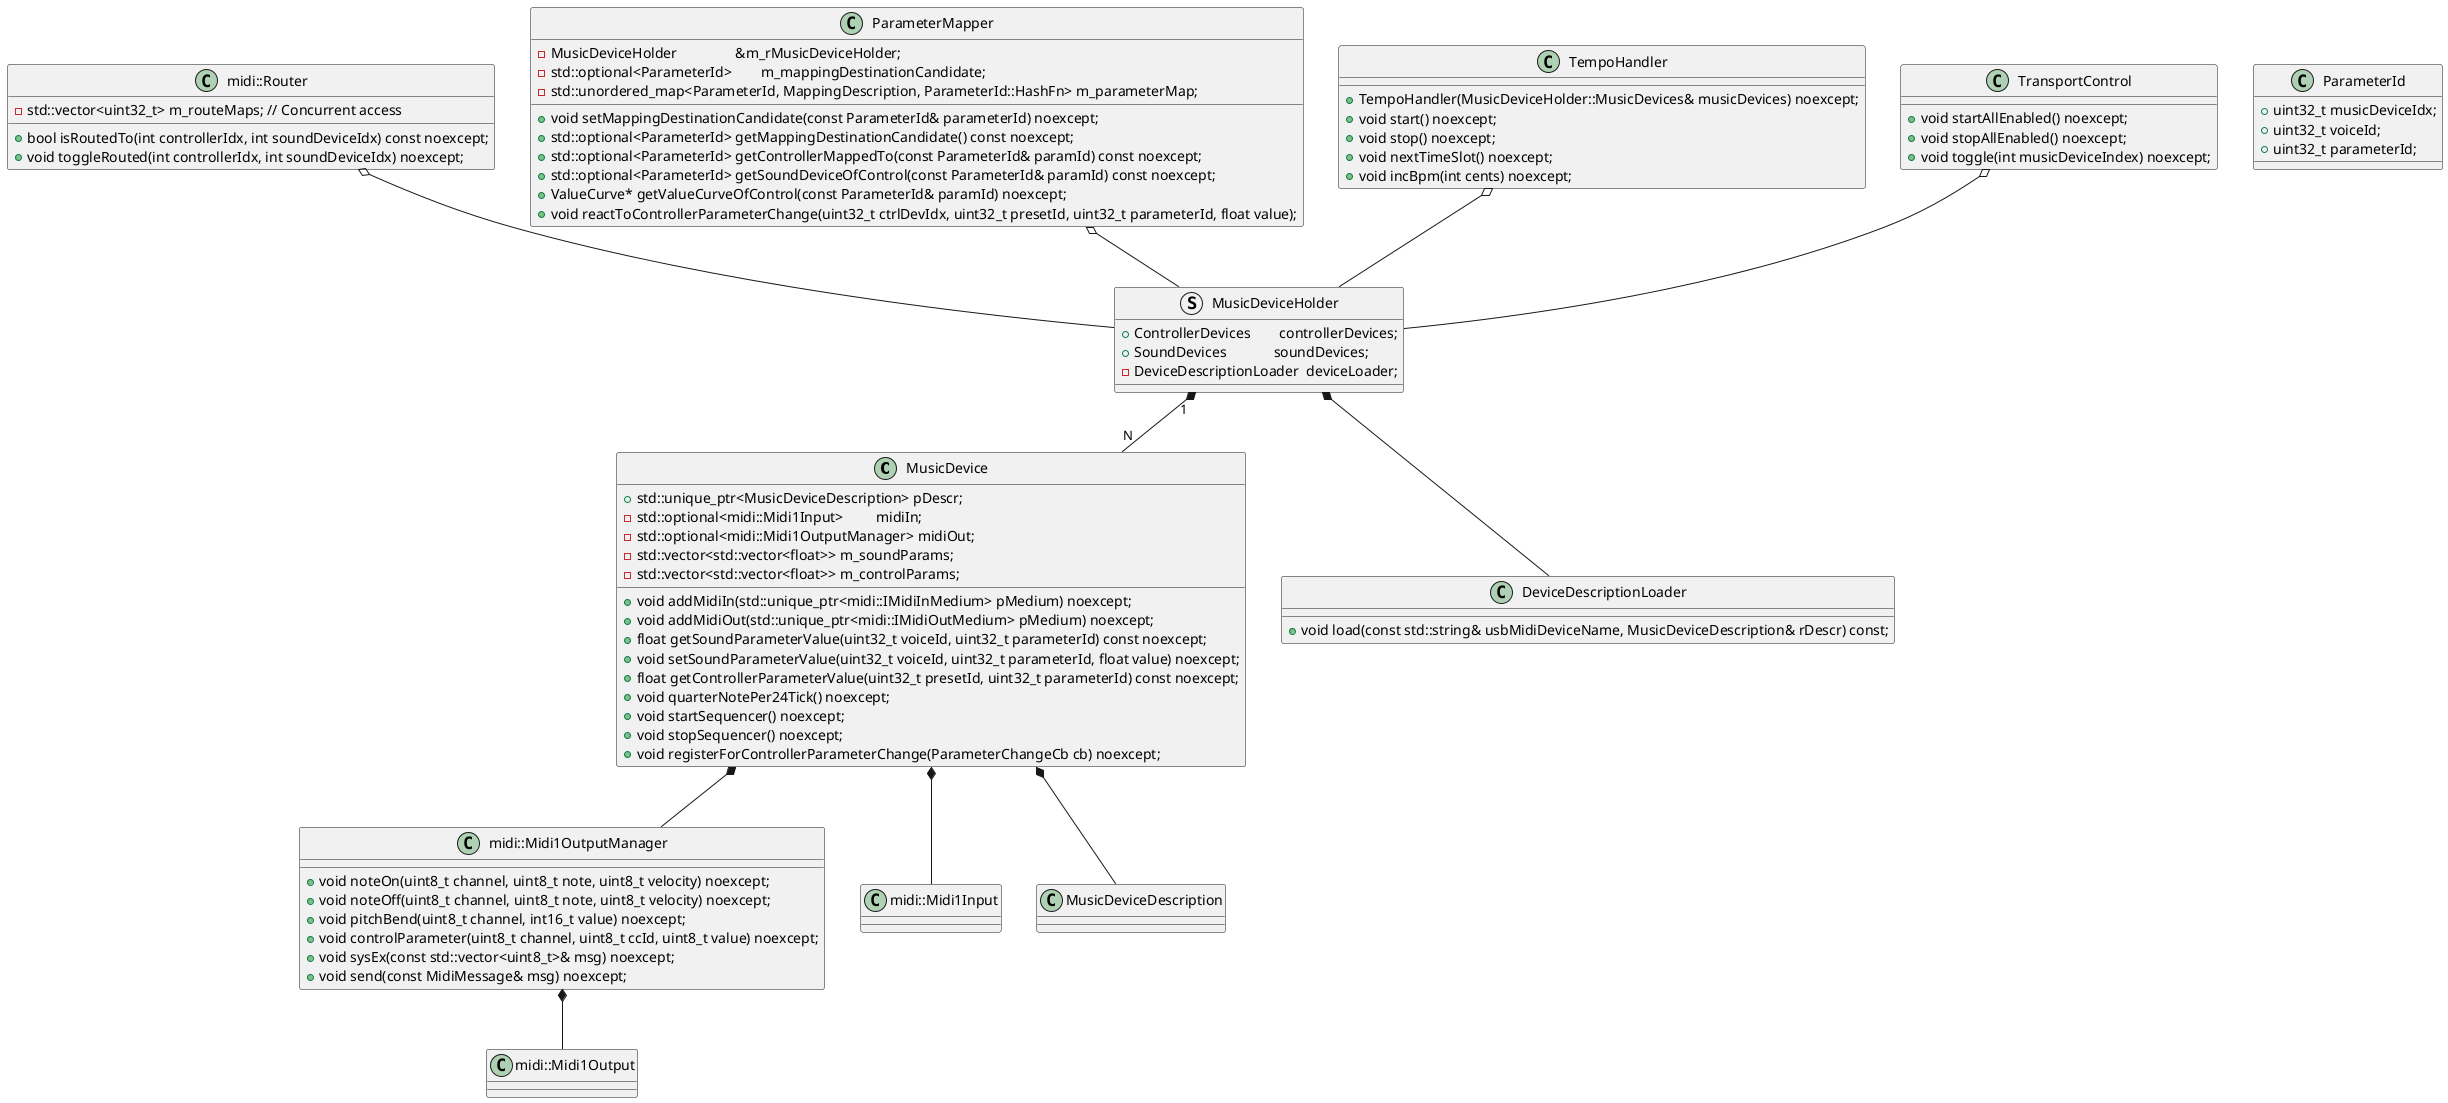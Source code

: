 @startuml

class MusicDevice
{
   +void addMidiIn(std::unique_ptr<midi::IMidiInMedium> pMedium) noexcept;
   +void addMidiOut(std::unique_ptr<midi::IMidiOutMedium> pMedium) noexcept;
   +float getSoundParameterValue(uint32_t voiceId, uint32_t parameterId) const noexcept;
   +void setSoundParameterValue(uint32_t voiceId, uint32_t parameterId, float value) noexcept;
   +float getControllerParameterValue(uint32_t presetId, uint32_t parameterId) const noexcept;
   +void quarterNotePer24Tick() noexcept;
   +void startSequencer() noexcept;
   +void stopSequencer() noexcept;
   +void registerForControllerParameterChange(ParameterChangeCb cb) noexcept;

   +std::unique_ptr<MusicDeviceDescription> pDescr;
   -std::optional<midi::Midi1Input>         midiIn;
   -std::optional<midi::Midi1OutputManager> midiOut;
   -std::vector<std::vector<float>> m_soundParams;
   -std::vector<std::vector<float>> m_controlParams;
}

class midi::Router
{
   +bool isRoutedTo(int controllerIdx, int soundDeviceIdx) const noexcept;
   +void toggleRouted(int controllerIdx, int soundDeviceIdx) noexcept;
   -std::vector<uint32_t> m_routeMaps; // Concurrent access
}

struct MusicDeviceHolder
{
   +ControllerDevices        controllerDevices;
   +SoundDevices             soundDevices;
   -DeviceDescriptionLoader  deviceLoader;
}

class midi::Midi1OutputManager
{
   +void noteOn(uint8_t channel, uint8_t note, uint8_t velocity) noexcept;
   +void noteOff(uint8_t channel, uint8_t note, uint8_t velocity) noexcept;
   +void pitchBend(uint8_t channel, int16_t value) noexcept;
   +void controlParameter(uint8_t channel, uint8_t ccId, uint8_t value) noexcept;
   +void sysEx(const std::vector<uint8_t>& msg) noexcept;
   +void send(const MidiMessage& msg) noexcept;
}

class midi::Midi1Output
{
}

class midi::Midi1Input
{
}

class DeviceDescriptionLoader
{
   +void load(const std::string& usbMidiDeviceName, MusicDeviceDescription& rDescr) const;
}

class MusicDeviceDescription
{
}

class ParameterId
{
   +uint32_t musicDeviceIdx;
   +uint32_t voiceId;
   +uint32_t parameterId;
}

class ParameterMapper
{
   +void setMappingDestinationCandidate(const ParameterId& parameterId) noexcept;
   +std::optional<ParameterId> getMappingDestinationCandidate() const noexcept;
   +std::optional<ParameterId> getControllerMappedTo(const ParameterId& paramId) const noexcept;
   +std::optional<ParameterId> getSoundDeviceOfControl(const ParameterId& paramId) const noexcept;
   +ValueCurve* getValueCurveOfControl(const ParameterId& paramId) noexcept;
   +void reactToControllerParameterChange(uint32_t ctrlDevIdx, uint32_t presetId, uint32_t parameterId, float value);
   -MusicDeviceHolder                &m_rMusicDeviceHolder;
   -std::optional<ParameterId>        m_mappingDestinationCandidate;
   -std::unordered_map<ParameterId, MappingDescription, ParameterId::HashFn> m_parameterMap;
}

class TempoHandler
{
   +TempoHandler(MusicDeviceHolder::MusicDevices& musicDevices) noexcept;
   +void start() noexcept;
   +void stop() noexcept;
   +void nextTimeSlot() noexcept;
   +void incBpm(int cents) noexcept;
}

class TransportControl
{
   +void startAllEnabled() noexcept;
   +void stopAllEnabled() noexcept;
   +void toggle(int musicDeviceIndex) noexcept;
}


midi::Midi1OutputManager *-- midi::Midi1Output
midi::Router o-- MusicDeviceHolder
MusicDeviceHolder "1"*--"N" MusicDevice
MusicDeviceHolder *-- DeviceDescriptionLoader
MusicDevice *-- midi::Midi1OutputManager
MusicDevice *-- midi::Midi1Input
MusicDevice *-- MusicDeviceDescription
ParameterMapper o-- MusicDeviceHolder
TempoHandler o-- MusicDeviceHolder
TransportControl o-- MusicDeviceHolder

@enduml